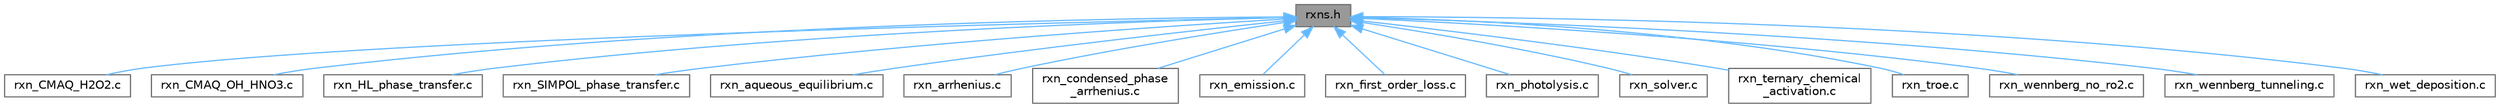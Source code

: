 digraph "rxns.h"
{
 // LATEX_PDF_SIZE
  bgcolor="transparent";
  edge [fontname=Helvetica,fontsize=10,labelfontname=Helvetica,labelfontsize=10];
  node [fontname=Helvetica,fontsize=10,shape=box,height=0.2,width=0.4];
  Node1 [label="rxns.h",height=0.2,width=0.4,color="gray40", fillcolor="grey60", style="filled", fontcolor="black",tooltip="Header file for reaction solver functions."];
  Node1 -> Node2 [dir="back",color="steelblue1",style="solid"];
  Node2 [label="rxn_CMAQ_H2O2.c",height=0.2,width=0.4,color="grey40", fillcolor="white", style="filled",URL="$rxn___c_m_a_q___h2_o2_8c.html",tooltip="CMAQ_H2O2 reaction solver functions."];
  Node1 -> Node3 [dir="back",color="steelblue1",style="solid"];
  Node3 [label="rxn_CMAQ_OH_HNO3.c",height=0.2,width=0.4,color="grey40", fillcolor="white", style="filled",URL="$rxn___c_m_a_q___o_h___h_n_o3_8c.html",tooltip="CMAQ_OH_HNO3 reaction solver functions."];
  Node1 -> Node4 [dir="back",color="steelblue1",style="solid"];
  Node4 [label="rxn_HL_phase_transfer.c",height=0.2,width=0.4,color="grey40", fillcolor="white", style="filled",URL="$rxn___h_l__phase__transfer_8c.html",tooltip="Phase Transfer reaction solver functions."];
  Node1 -> Node5 [dir="back",color="steelblue1",style="solid"];
  Node5 [label="rxn_SIMPOL_phase_transfer.c",height=0.2,width=0.4,color="grey40", fillcolor="white", style="filled",URL="$rxn___s_i_m_p_o_l__phase__transfer_8c.html",tooltip="Phase Transfer reaction solver functions."];
  Node1 -> Node6 [dir="back",color="steelblue1",style="solid"];
  Node6 [label="rxn_aqueous_equilibrium.c",height=0.2,width=0.4,color="grey40", fillcolor="white", style="filled",URL="$rxn__aqueous__equilibrium_8c.html",tooltip="Aqueous Equilibrium reaction solver functions."];
  Node1 -> Node7 [dir="back",color="steelblue1",style="solid"];
  Node7 [label="rxn_arrhenius.c",height=0.2,width=0.4,color="grey40", fillcolor="white", style="filled",URL="$rxn__arrhenius_8c.html",tooltip="Arrhenius reaction solver functions."];
  Node1 -> Node8 [dir="back",color="steelblue1",style="solid"];
  Node8 [label="rxn_condensed_phase\l_arrhenius.c",height=0.2,width=0.4,color="grey40", fillcolor="white", style="filled",URL="$rxn__condensed__phase__arrhenius_8c.html",tooltip="Condensed Phase Arrhenius reaction solver functions."];
  Node1 -> Node9 [dir="back",color="steelblue1",style="solid"];
  Node9 [label="rxn_emission.c",height=0.2,width=0.4,color="grey40", fillcolor="white", style="filled",URL="$rxn__emission_8c.html",tooltip="Emission reaction solver functions."];
  Node1 -> Node10 [dir="back",color="steelblue1",style="solid"];
  Node10 [label="rxn_first_order_loss.c",height=0.2,width=0.4,color="grey40", fillcolor="white", style="filled",URL="$rxn__first__order__loss_8c.html",tooltip="First-Order loss reaction solver functions."];
  Node1 -> Node11 [dir="back",color="steelblue1",style="solid"];
  Node11 [label="rxn_photolysis.c",height=0.2,width=0.4,color="grey40", fillcolor="white", style="filled",URL="$rxn__photolysis_8c.html",tooltip="Photolysis reaction solver functions."];
  Node1 -> Node12 [dir="back",color="steelblue1",style="solid"];
  Node12 [label="rxn_solver.c",height=0.2,width=0.4,color="grey40", fillcolor="white", style="filled",URL="$rxn__solver_8c.html",tooltip="Reaction solver functions."];
  Node1 -> Node13 [dir="back",color="steelblue1",style="solid"];
  Node13 [label="rxn_ternary_chemical\l_activation.c",height=0.2,width=0.4,color="grey40", fillcolor="white", style="filled",URL="$rxn__ternary__chemical__activation_8c.html",tooltip="Ternary Chemical Activation reaction solver functions."];
  Node1 -> Node14 [dir="back",color="steelblue1",style="solid"];
  Node14 [label="rxn_troe.c",height=0.2,width=0.4,color="grey40", fillcolor="white", style="filled",URL="$rxn__troe_8c.html",tooltip="Troe reaction solver functions."];
  Node1 -> Node15 [dir="back",color="steelblue1",style="solid"];
  Node15 [label="rxn_wennberg_no_ro2.c",height=0.2,width=0.4,color="grey40", fillcolor="white", style="filled",URL="$rxn__wennberg__no__ro2_8c.html",tooltip="Wennberg NO + RO2 reaction solver functions."];
  Node1 -> Node16 [dir="back",color="steelblue1",style="solid"];
  Node16 [label="rxn_wennberg_tunneling.c",height=0.2,width=0.4,color="grey40", fillcolor="white", style="filled",URL="$rxn__wennberg__tunneling_8c.html",tooltip="Wennberg tunneling reaction solver functions."];
  Node1 -> Node17 [dir="back",color="steelblue1",style="solid"];
  Node17 [label="rxn_wet_deposition.c",height=0.2,width=0.4,color="grey40", fillcolor="white", style="filled",URL="$rxn__wet__deposition_8c.html",tooltip="Wet deposition reaction solver functions."];
}

